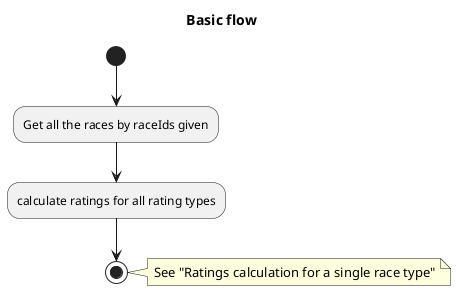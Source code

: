 @startuml

title Basic flow

(*) --> "Get all the races by raceIds given"

"Get all the races by raceIds given" --> "calculate ratings for all rating types"


"calculate ratings for all rating types" --> (*)
note right
See "Ratings calculation for a single race type"
end note
@enduml